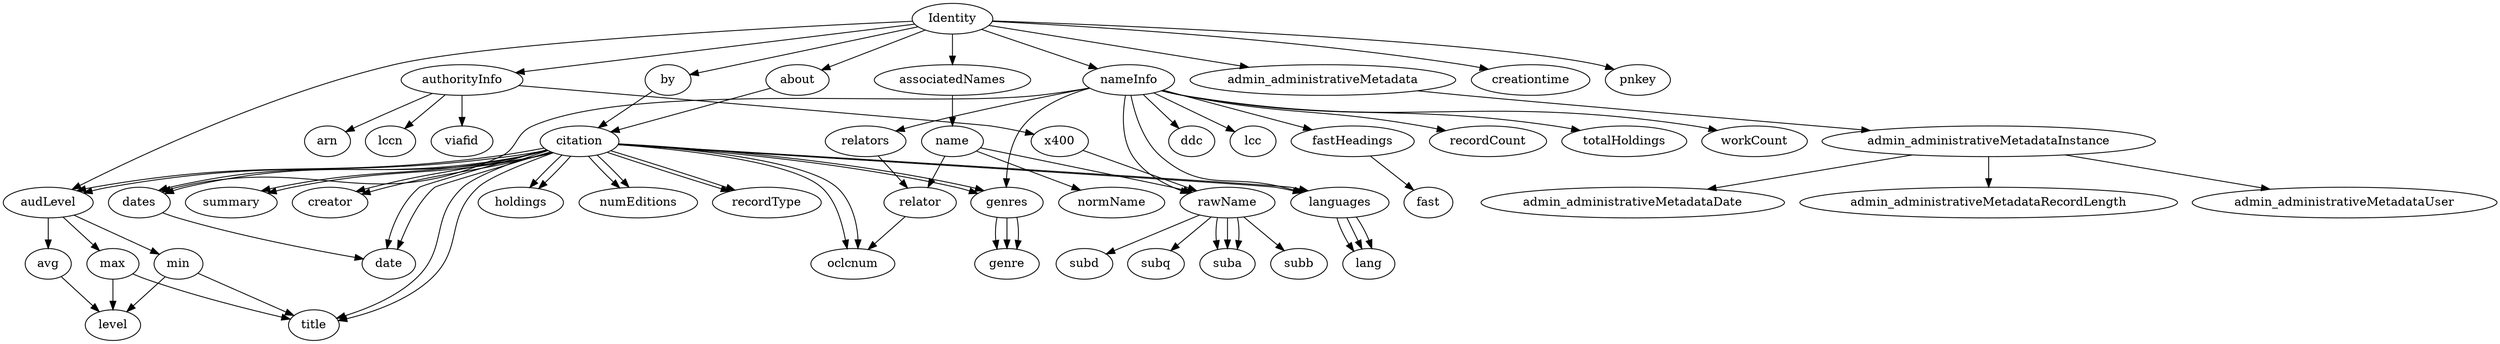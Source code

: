 digraph G {
Identity->about;
about->citation;
citation->audLevel;
citation->creator;
citation->date;
citation->dates;
citation->genres;
genres->genre;
citation->holdings;
citation->languages;
languages->lang;
citation->numEditions;
citation->oclcnum;
citation->recordType;
citation->summary;
citation->title;
Identity->admin_administrativeMetadata;
admin_administrativeMetadata->admin_administrativeMetadataInstance;
admin_administrativeMetadataInstance->admin_administrativeMetadataDate;
admin_administrativeMetadataInstance->admin_administrativeMetadataRecordLength;
admin_administrativeMetadataInstance->admin_administrativeMetadataUser;
Identity->associatedNames;
associatedNames->name;
name->normName;
name->rawName;
rawName->suba;
rawName->subb;
rawName->subd;
rawName->subq;
name->relator;
Identity->audLevel;
audLevel->avg;
avg->level;
audLevel->max;
max->level;
max->title;
audLevel->min;
min->level;
min->title;
Identity->authorityInfo;
authorityInfo->arn;
authorityInfo->lccn;
authorityInfo->viafid;
authorityInfo->x400;
x400->rawName;
rawName->suba;
Identity->by;
by->citation;
citation->audLevel;
citation->creator;
citation->date;
citation->dates;
citation->genres;
genres->genre;
citation->holdings;
citation->languages;
languages->lang;
citation->numEditions;
citation->oclcnum;
citation->recordType;
citation->summary;
citation->title;
Identity->creationtime;
Identity->nameInfo;
nameInfo->dates;
dates->date;
nameInfo->ddc;
nameInfo->fastHeadings;
fastHeadings->fast;
nameInfo->genres;
genres->genre;
nameInfo->languages;
languages->lang;
nameInfo->lcc;
nameInfo->rawName;
rawName->suba;
nameInfo->recordCount;
nameInfo->relators;
relators->relator;
relator->oclcnum;
nameInfo->totalHoldings;
nameInfo->workCount;
Identity->pnkey;
}
